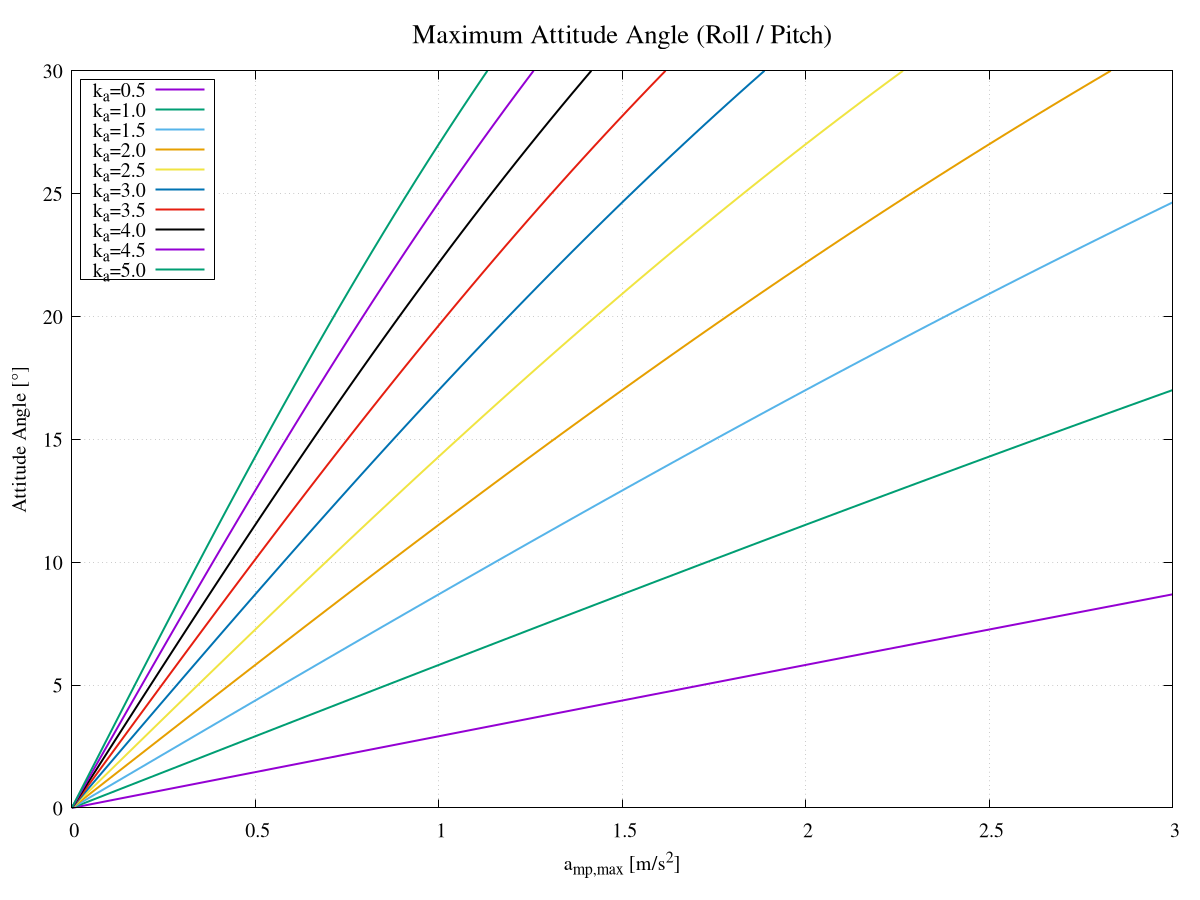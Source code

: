 
# Set the terminal to display the plot
set terminal qt size 1000,770 
set tics font "Times,15"
set key font "Times,15"
set title font "Times,20"
set ylabel font "Times,15"
set xlabel font "Times,15"

set grid
set key left top opaque box width 0.5

# Set the title of the plot
set title "Maximum Attitude Angle (Roll / Pitch)"

# Set the labels for the x and y axes
set ylabel "Attitude Angle [°]"
set xlabel "a_{mp,max} [m/s^2]"

# Define the range for parameter 1
set xrange [0:3]
set yrange [0:30]

# Define the function with two parameters
f(x, k_a) = atan(k_a*x*0.5/9.81)*(180/3.141592)

# Plot the function for different values of parameter 'a'
plot for [k_a=1:10] f(x, k_a) with lines lw 2 title sprintf("k_a=%.1f", k_a*0.5)

# Pause to keep the plot window open
pause -1 "Press Enter to exit"